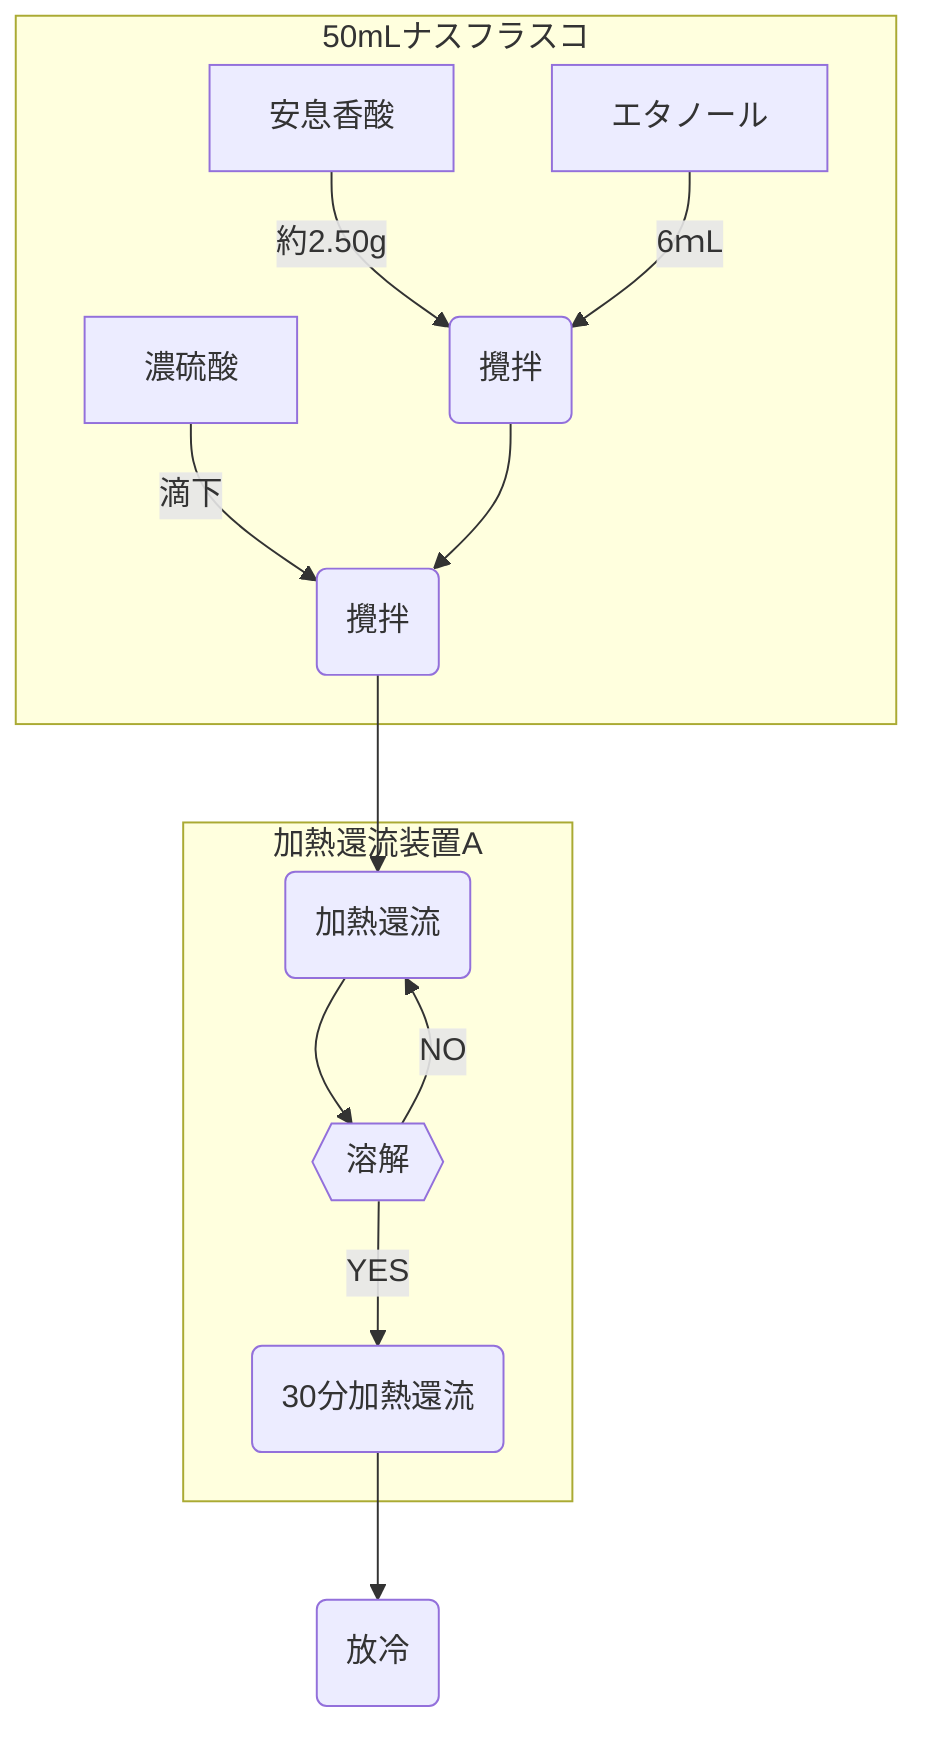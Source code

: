 graph TD
1[安息香酸]
2[エタノール]
3("攪拌")
4[濃硫酸]
5("攪拌")
6(加熱還流)
7{{溶解}}
8(30分加熱還流)
9(放冷)

subgraph 50mLナスフラスコ
1-->|約2.50g|3
2-->|6ｍL|3
4-->|滴下|5
3-->5
end
subgraph 加熱還流装置A
5-->6
6-->7
7-->|NO|6
7-->|YES|8
end
8-->9